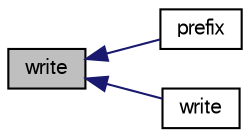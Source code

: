 digraph "write"
{
  bgcolor="transparent";
  edge [fontname="FreeSans",fontsize="10",labelfontname="FreeSans",labelfontsize="10"];
  node [fontname="FreeSans",fontsize="10",shape=record];
  rankdir="LR";
  Node42 [label="write",height=0.2,width=0.4,color="black", fillcolor="grey75", style="filled", fontcolor="black"];
  Node42 -> Node43 [dir="back",color="midnightblue",fontsize="10",style="solid",fontname="FreeSans"];
  Node43 [label="prefix",height=0.2,width=0.4,color="black",URL="$a26294.html#ab6020e820e225c61b1cb3dd5a315ff53",tooltip="Return non-const access to the prefix of the stream. "];
  Node42 -> Node44 [dir="back",color="midnightblue",fontsize="10",style="solid",fontname="FreeSans"];
  Node44 [label="write",height=0.2,width=0.4,color="black",URL="$a26294.html#a2d7a73f5d374ad677ffde68ae7ba4161",tooltip="Write doubleScalar. "];
}

